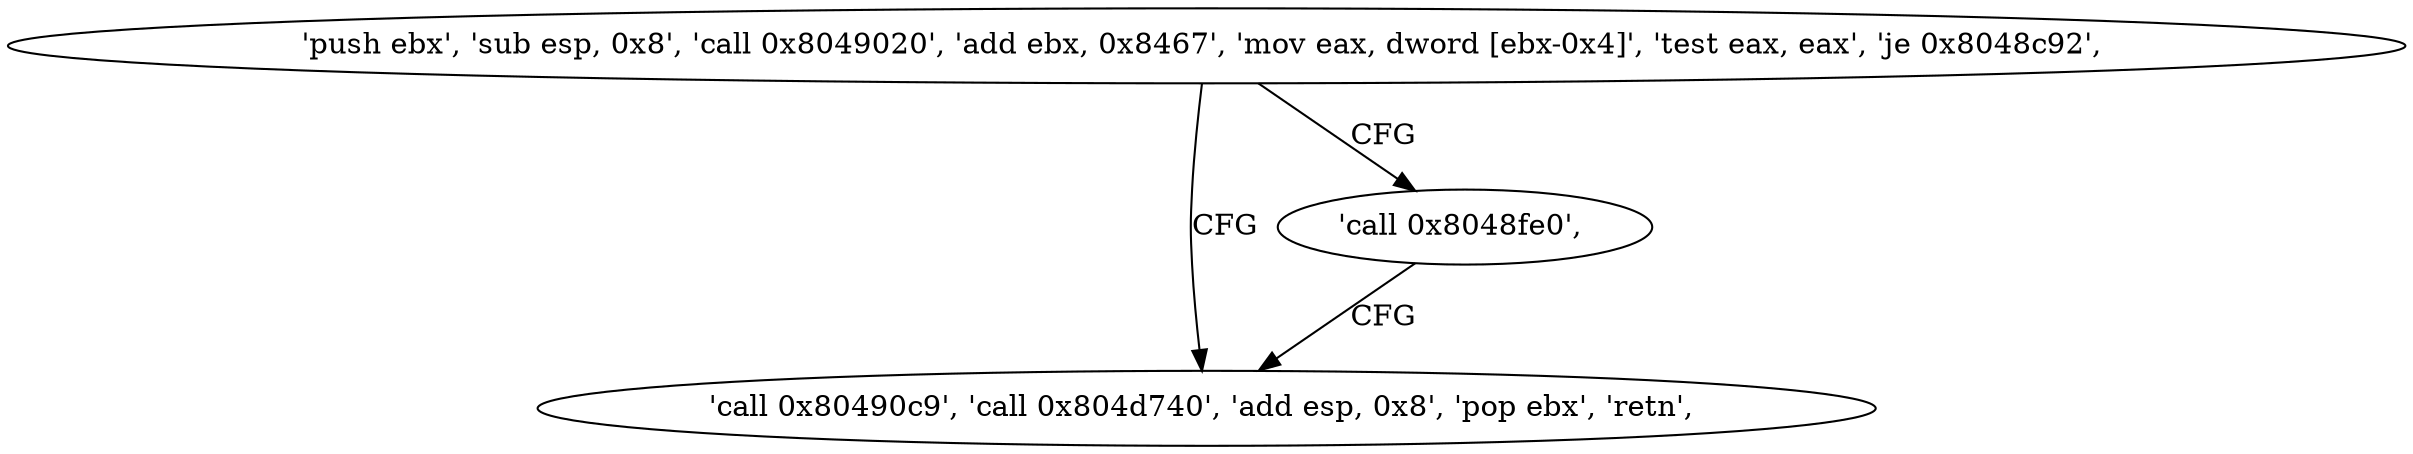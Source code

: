 digraph "func" {
"134515828" [label = "'push ebx', 'sub esp, 0x8', 'call 0x8049020', 'add ebx, 0x8467', 'mov eax, dword [ebx-0x4]', 'test eax, eax', 'je 0x8048c92', " ]
"134515858" [label = "'call 0x80490c9', 'call 0x804d740', 'add esp, 0x8', 'pop ebx', 'retn', " ]
"134515853" [label = "'call 0x8048fe0', " ]
"134515828" -> "134515858" [ label = "CFG" ]
"134515828" -> "134515853" [ label = "CFG" ]
"134515853" -> "134515858" [ label = "CFG" ]
}
